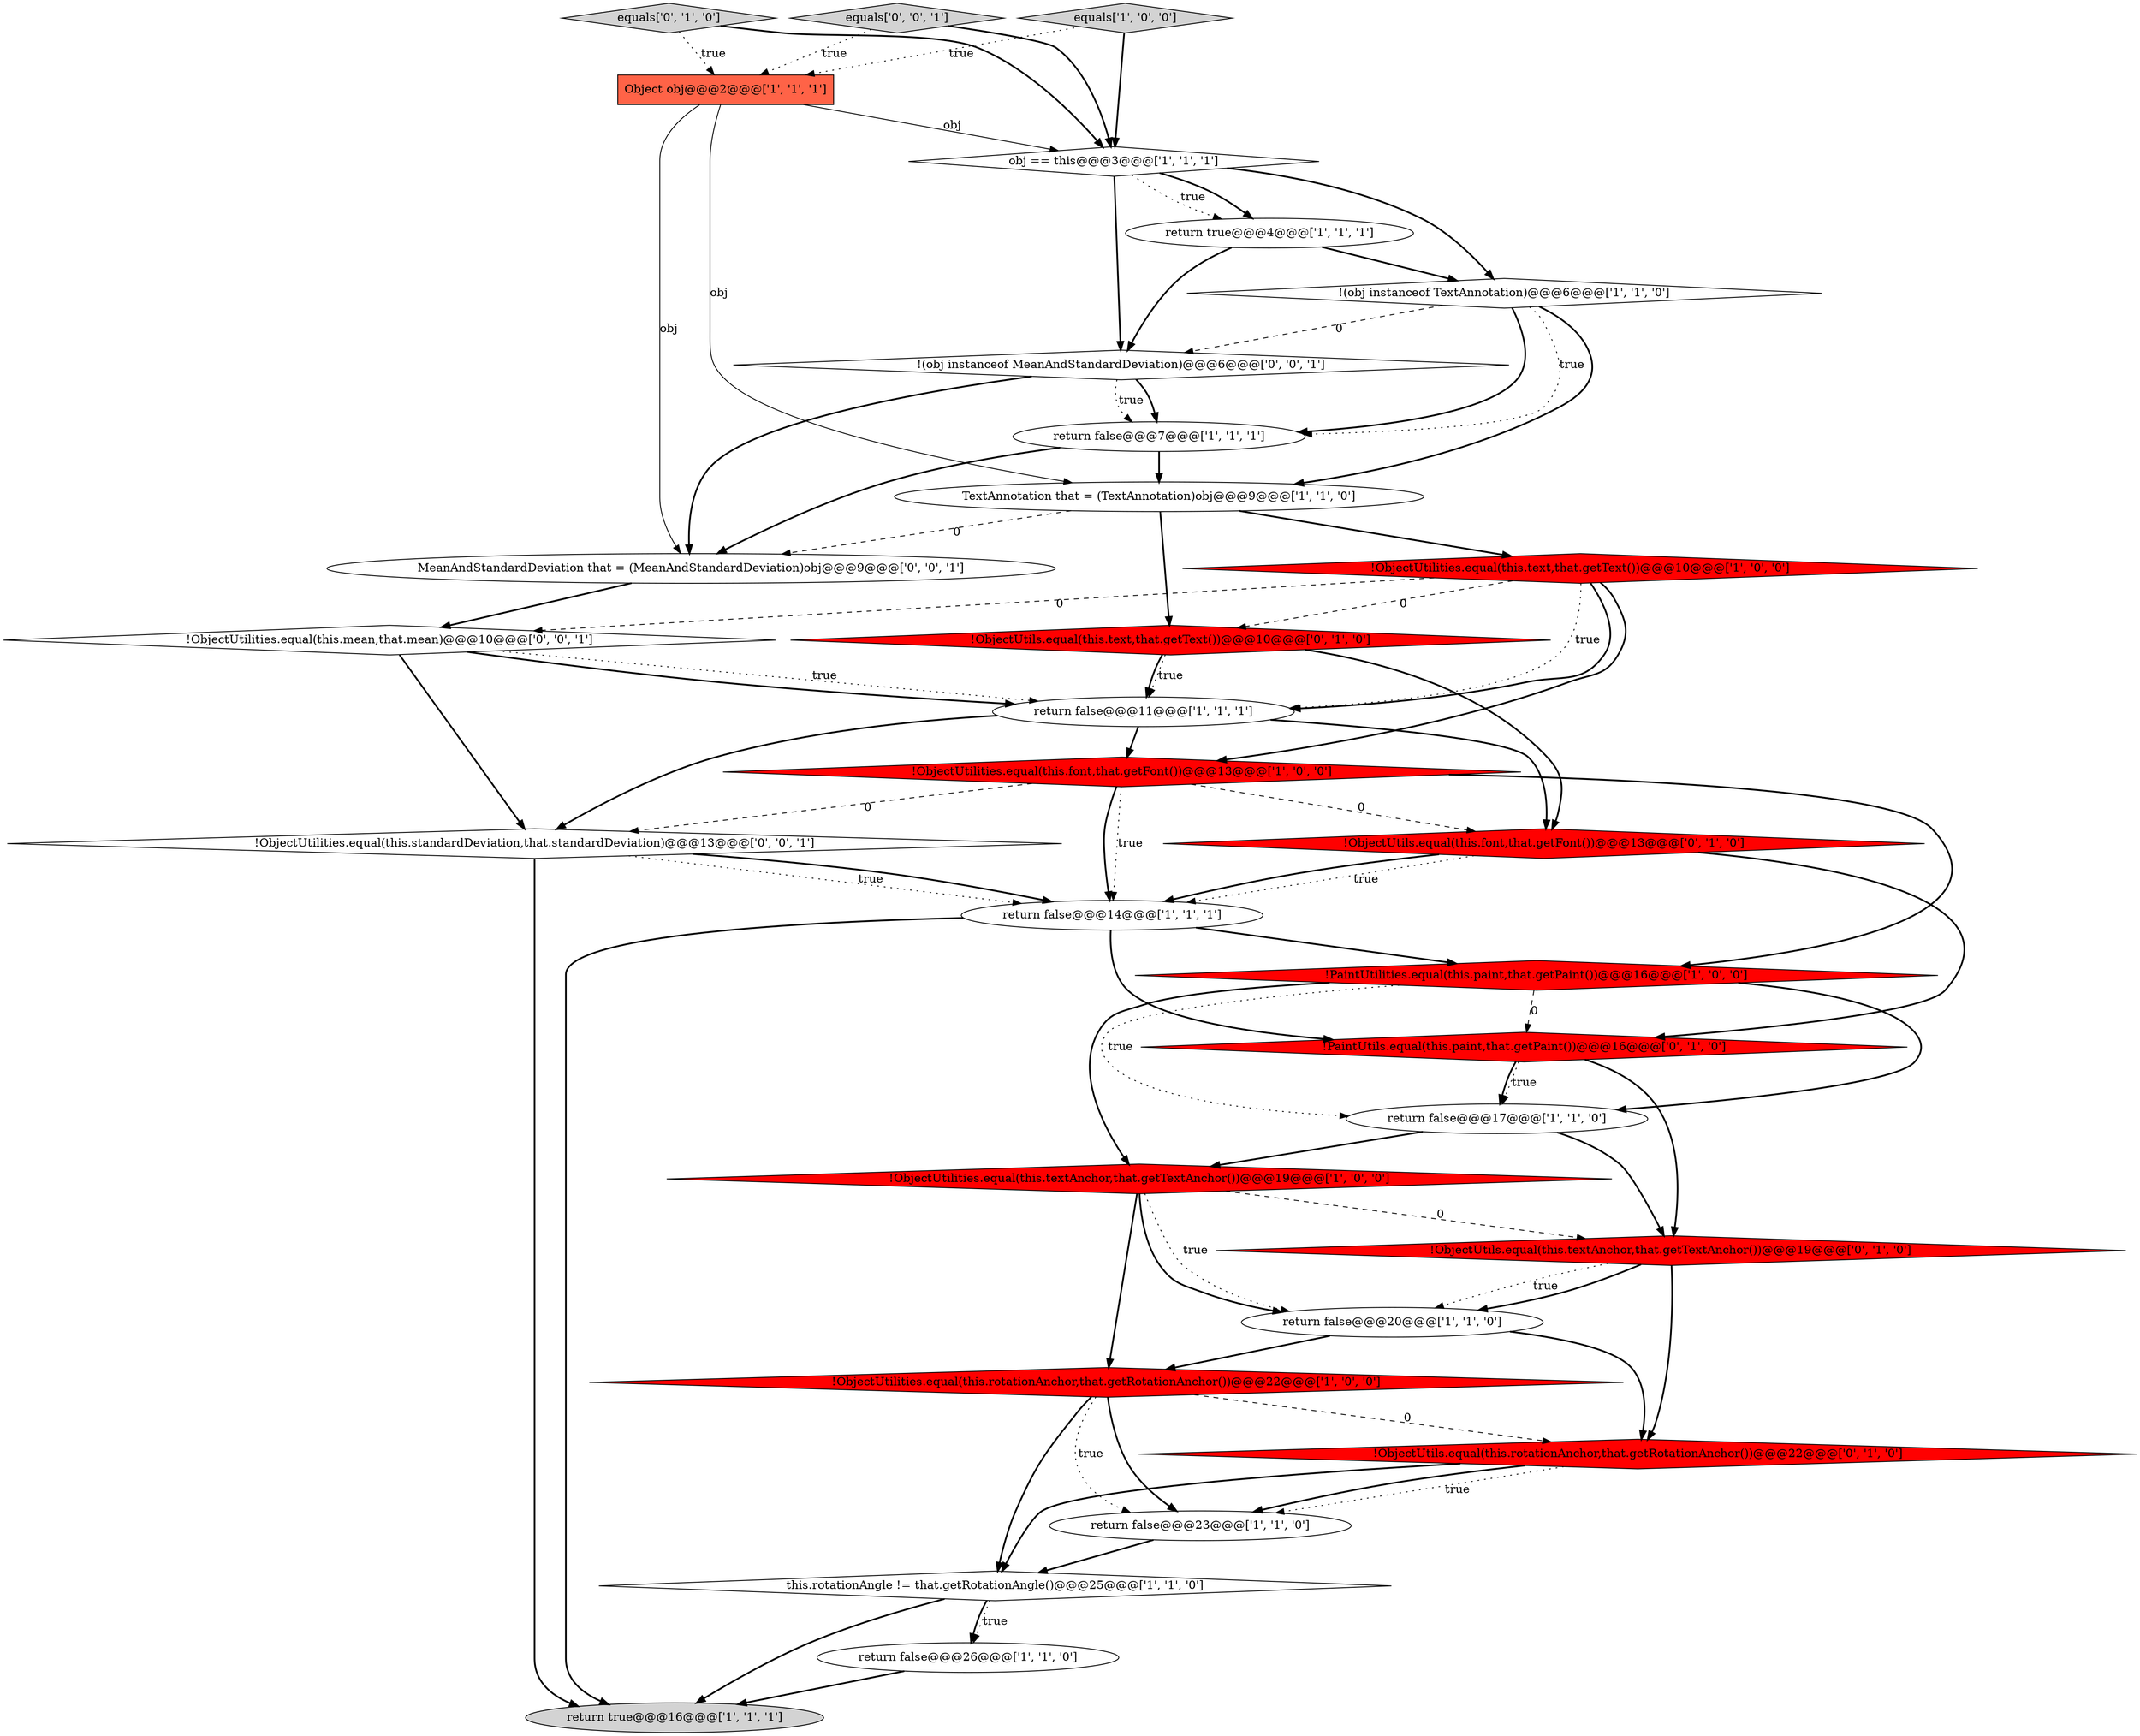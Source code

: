 digraph {
11 [style = filled, label = "!ObjectUtilities.equal(this.rotationAnchor,that.getRotationAnchor())@@@22@@@['1', '0', '0']", fillcolor = red, shape = diamond image = "AAA1AAABBB1BBB"];
20 [style = filled, label = "!PaintUtils.equal(this.paint,that.getPaint())@@@16@@@['0', '1', '0']", fillcolor = red, shape = diamond image = "AAA1AAABBB2BBB"];
29 [style = filled, label = "MeanAndStandardDeviation that = (MeanAndStandardDeviation)obj@@@9@@@['0', '0', '1']", fillcolor = white, shape = ellipse image = "AAA0AAABBB3BBB"];
6 [style = filled, label = "return false@@@7@@@['1', '1', '1']", fillcolor = white, shape = ellipse image = "AAA0AAABBB1BBB"];
21 [style = filled, label = "!ObjectUtils.equal(this.text,that.getText())@@@10@@@['0', '1', '0']", fillcolor = red, shape = diamond image = "AAA1AAABBB2BBB"];
24 [style = filled, label = "equals['0', '1', '0']", fillcolor = lightgray, shape = diamond image = "AAA0AAABBB2BBB"];
17 [style = filled, label = "!ObjectUtilities.equal(this.textAnchor,that.getTextAnchor())@@@19@@@['1', '0', '0']", fillcolor = red, shape = diamond image = "AAA1AAABBB1BBB"];
1 [style = filled, label = "TextAnnotation that = (TextAnnotation)obj@@@9@@@['1', '1', '0']", fillcolor = white, shape = ellipse image = "AAA0AAABBB1BBB"];
16 [style = filled, label = "return false@@@14@@@['1', '1', '1']", fillcolor = white, shape = ellipse image = "AAA0AAABBB1BBB"];
10 [style = filled, label = "return true@@@4@@@['1', '1', '1']", fillcolor = white, shape = ellipse image = "AAA0AAABBB1BBB"];
3 [style = filled, label = "return false@@@20@@@['1', '1', '0']", fillcolor = white, shape = ellipse image = "AAA0AAABBB1BBB"];
30 [style = filled, label = "!ObjectUtilities.equal(this.standardDeviation,that.standardDeviation)@@@13@@@['0', '0', '1']", fillcolor = white, shape = diamond image = "AAA0AAABBB3BBB"];
15 [style = filled, label = "this.rotationAngle != that.getRotationAngle()@@@25@@@['1', '1', '0']", fillcolor = white, shape = diamond image = "AAA0AAABBB1BBB"];
2 [style = filled, label = "return false@@@26@@@['1', '1', '0']", fillcolor = white, shape = ellipse image = "AAA0AAABBB1BBB"];
5 [style = filled, label = "Object obj@@@2@@@['1', '1', '1']", fillcolor = tomato, shape = box image = "AAA0AAABBB1BBB"];
0 [style = filled, label = "!(obj instanceof TextAnnotation)@@@6@@@['1', '1', '0']", fillcolor = white, shape = diamond image = "AAA0AAABBB1BBB"];
12 [style = filled, label = "!ObjectUtilities.equal(this.text,that.getText())@@@10@@@['1', '0', '0']", fillcolor = red, shape = diamond image = "AAA1AAABBB1BBB"];
22 [style = filled, label = "!ObjectUtils.equal(this.rotationAnchor,that.getRotationAnchor())@@@22@@@['0', '1', '0']", fillcolor = red, shape = diamond image = "AAA1AAABBB2BBB"];
26 [style = filled, label = "!ObjectUtilities.equal(this.mean,that.mean)@@@10@@@['0', '0', '1']", fillcolor = white, shape = diamond image = "AAA0AAABBB3BBB"];
8 [style = filled, label = "obj == this@@@3@@@['1', '1', '1']", fillcolor = white, shape = diamond image = "AAA0AAABBB1BBB"];
14 [style = filled, label = "return false@@@17@@@['1', '1', '0']", fillcolor = white, shape = ellipse image = "AAA0AAABBB1BBB"];
13 [style = filled, label = "!PaintUtilities.equal(this.paint,that.getPaint())@@@16@@@['1', '0', '0']", fillcolor = red, shape = diamond image = "AAA1AAABBB1BBB"];
19 [style = filled, label = "return false@@@23@@@['1', '1', '0']", fillcolor = white, shape = ellipse image = "AAA0AAABBB1BBB"];
25 [style = filled, label = "!ObjectUtils.equal(this.textAnchor,that.getTextAnchor())@@@19@@@['0', '1', '0']", fillcolor = red, shape = diamond image = "AAA1AAABBB2BBB"];
28 [style = filled, label = "equals['0', '0', '1']", fillcolor = lightgray, shape = diamond image = "AAA0AAABBB3BBB"];
4 [style = filled, label = "return false@@@11@@@['1', '1', '1']", fillcolor = white, shape = ellipse image = "AAA0AAABBB1BBB"];
23 [style = filled, label = "!ObjectUtils.equal(this.font,that.getFont())@@@13@@@['0', '1', '0']", fillcolor = red, shape = diamond image = "AAA1AAABBB2BBB"];
27 [style = filled, label = "!(obj instanceof MeanAndStandardDeviation)@@@6@@@['0', '0', '1']", fillcolor = white, shape = diamond image = "AAA0AAABBB3BBB"];
18 [style = filled, label = "return true@@@16@@@['1', '1', '1']", fillcolor = lightgray, shape = ellipse image = "AAA0AAABBB1BBB"];
9 [style = filled, label = "equals['1', '0', '0']", fillcolor = lightgray, shape = diamond image = "AAA0AAABBB1BBB"];
7 [style = filled, label = "!ObjectUtilities.equal(this.font,that.getFont())@@@13@@@['1', '0', '0']", fillcolor = red, shape = diamond image = "AAA1AAABBB1BBB"];
8->10 [style = bold, label=""];
14->25 [style = bold, label=""];
22->15 [style = bold, label=""];
25->22 [style = bold, label=""];
13->20 [style = dashed, label="0"];
14->17 [style = bold, label=""];
0->6 [style = dotted, label="true"];
30->18 [style = bold, label=""];
12->7 [style = bold, label=""];
12->21 [style = dashed, label="0"];
6->29 [style = bold, label=""];
8->0 [style = bold, label=""];
12->26 [style = dashed, label="0"];
13->17 [style = bold, label=""];
1->21 [style = bold, label=""];
7->16 [style = bold, label=""];
7->16 [style = dotted, label="true"];
1->12 [style = bold, label=""];
26->4 [style = dotted, label="true"];
19->15 [style = bold, label=""];
8->27 [style = bold, label=""];
13->14 [style = bold, label=""];
24->5 [style = dotted, label="true"];
22->19 [style = dotted, label="true"];
15->2 [style = dotted, label="true"];
25->3 [style = bold, label=""];
11->22 [style = dashed, label="0"];
3->11 [style = bold, label=""];
2->18 [style = bold, label=""];
20->14 [style = bold, label=""];
0->27 [style = dashed, label="0"];
9->8 [style = bold, label=""];
26->4 [style = bold, label=""];
20->25 [style = bold, label=""];
17->3 [style = dotted, label="true"];
29->26 [style = bold, label=""];
5->29 [style = solid, label="obj"];
10->0 [style = bold, label=""];
12->4 [style = dotted, label="true"];
11->19 [style = dotted, label="true"];
5->1 [style = solid, label="obj"];
24->8 [style = bold, label=""];
27->29 [style = bold, label=""];
16->20 [style = bold, label=""];
4->23 [style = bold, label=""];
21->4 [style = bold, label=""];
21->23 [style = bold, label=""];
23->16 [style = dotted, label="true"];
16->13 [style = bold, label=""];
23->20 [style = bold, label=""];
16->18 [style = bold, label=""];
7->23 [style = dashed, label="0"];
22->19 [style = bold, label=""];
20->14 [style = dotted, label="true"];
17->25 [style = dashed, label="0"];
4->7 [style = bold, label=""];
6->1 [style = bold, label=""];
0->1 [style = bold, label=""];
28->8 [style = bold, label=""];
17->3 [style = bold, label=""];
13->14 [style = dotted, label="true"];
9->5 [style = dotted, label="true"];
7->13 [style = bold, label=""];
15->2 [style = bold, label=""];
23->16 [style = bold, label=""];
0->6 [style = bold, label=""];
10->27 [style = bold, label=""];
1->29 [style = dashed, label="0"];
8->10 [style = dotted, label="true"];
11->19 [style = bold, label=""];
3->22 [style = bold, label=""];
5->8 [style = solid, label="obj"];
21->4 [style = dotted, label="true"];
15->18 [style = bold, label=""];
27->6 [style = bold, label=""];
11->15 [style = bold, label=""];
26->30 [style = bold, label=""];
28->5 [style = dotted, label="true"];
4->30 [style = bold, label=""];
30->16 [style = dotted, label="true"];
12->4 [style = bold, label=""];
7->30 [style = dashed, label="0"];
25->3 [style = dotted, label="true"];
27->6 [style = dotted, label="true"];
30->16 [style = bold, label=""];
17->11 [style = bold, label=""];
}
